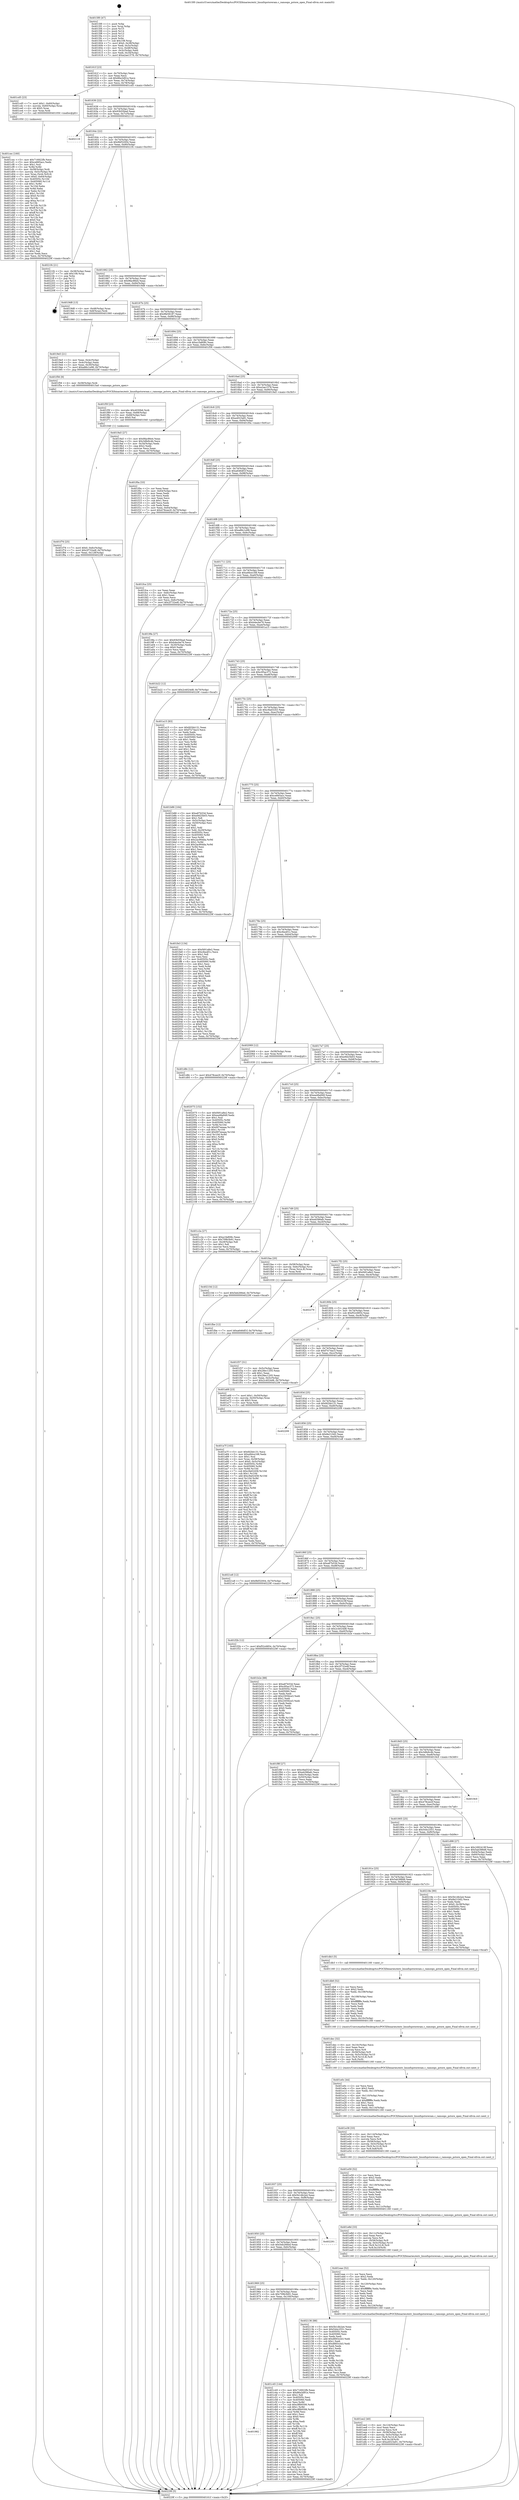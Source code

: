 digraph "0x4015f0" {
  label = "0x4015f0 (/mnt/c/Users/mathe/Desktop/tcc/POCII/binaries/extr_linuxfspstoreram.c_ramoops_pstore_open_Final-ollvm.out::main(0))"
  labelloc = "t"
  node[shape=record]

  Entry [label="",width=0.3,height=0.3,shape=circle,fillcolor=black,style=filled]
  "0x40161f" [label="{
     0x40161f [23]\l
     | [instrs]\l
     &nbsp;&nbsp;0x40161f \<+3\>: mov -0x70(%rbp),%eax\l
     &nbsp;&nbsp;0x401622 \<+2\>: mov %eax,%ecx\l
     &nbsp;&nbsp;0x401624 \<+6\>: sub $0x86a3d91e,%ecx\l
     &nbsp;&nbsp;0x40162a \<+3\>: mov %eax,-0x74(%rbp)\l
     &nbsp;&nbsp;0x40162d \<+3\>: mov %ecx,-0x78(%rbp)\l
     &nbsp;&nbsp;0x401630 \<+6\>: je 0000000000401cd5 \<main+0x6e5\>\l
  }"]
  "0x401cd5" [label="{
     0x401cd5 [23]\l
     | [instrs]\l
     &nbsp;&nbsp;0x401cd5 \<+7\>: movl $0x1,-0x60(%rbp)\l
     &nbsp;&nbsp;0x401cdc \<+4\>: movslq -0x60(%rbp),%rax\l
     &nbsp;&nbsp;0x401ce0 \<+4\>: shl $0x5,%rax\l
     &nbsp;&nbsp;0x401ce4 \<+3\>: mov %rax,%rdi\l
     &nbsp;&nbsp;0x401ce7 \<+5\>: call 0000000000401050 \<malloc@plt\>\l
     | [calls]\l
     &nbsp;&nbsp;0x401050 \{1\} (unknown)\l
  }"]
  "0x401636" [label="{
     0x401636 [22]\l
     | [instrs]\l
     &nbsp;&nbsp;0x401636 \<+5\>: jmp 000000000040163b \<main+0x4b\>\l
     &nbsp;&nbsp;0x40163b \<+3\>: mov -0x74(%rbp),%eax\l
     &nbsp;&nbsp;0x40163e \<+5\>: sub $0x93b55bad,%eax\l
     &nbsp;&nbsp;0x401643 \<+3\>: mov %eax,-0x7c(%rbp)\l
     &nbsp;&nbsp;0x401646 \<+6\>: je 0000000000402119 \<main+0xb29\>\l
  }"]
  Exit [label="",width=0.3,height=0.3,shape=circle,fillcolor=black,style=filled,peripheries=2]
  "0x402119" [label="{
     0x402119\l
  }", style=dashed]
  "0x40164c" [label="{
     0x40164c [22]\l
     | [instrs]\l
     &nbsp;&nbsp;0x40164c \<+5\>: jmp 0000000000401651 \<main+0x61\>\l
     &nbsp;&nbsp;0x401651 \<+3\>: mov -0x74(%rbp),%eax\l
     &nbsp;&nbsp;0x401654 \<+5\>: sub $0x9bf32004,%eax\l
     &nbsp;&nbsp;0x401659 \<+3\>: mov %eax,-0x80(%rbp)\l
     &nbsp;&nbsp;0x40165c \<+6\>: je 00000000004021f4 \<main+0xc04\>\l
  }"]
  "0x402075" [label="{
     0x402075 [152]\l
     | [instrs]\l
     &nbsp;&nbsp;0x402075 \<+5\>: mov $0xf491a8e2,%ecx\l
     &nbsp;&nbsp;0x40207a \<+5\>: mov $0xea48a949,%edx\l
     &nbsp;&nbsp;0x40207f \<+3\>: mov $0x1,%sil\l
     &nbsp;&nbsp;0x402082 \<+8\>: mov 0x40505c,%r8d\l
     &nbsp;&nbsp;0x40208a \<+8\>: mov 0x405060,%r9d\l
     &nbsp;&nbsp;0x402092 \<+3\>: mov %r8d,%r10d\l
     &nbsp;&nbsp;0x402095 \<+7\>: sub $0x697eeaaa,%r10d\l
     &nbsp;&nbsp;0x40209c \<+4\>: sub $0x1,%r10d\l
     &nbsp;&nbsp;0x4020a0 \<+7\>: add $0x697eeaaa,%r10d\l
     &nbsp;&nbsp;0x4020a7 \<+4\>: imul %r10d,%r8d\l
     &nbsp;&nbsp;0x4020ab \<+4\>: and $0x1,%r8d\l
     &nbsp;&nbsp;0x4020af \<+4\>: cmp $0x0,%r8d\l
     &nbsp;&nbsp;0x4020b3 \<+4\>: sete %r11b\l
     &nbsp;&nbsp;0x4020b7 \<+4\>: cmp $0xa,%r9d\l
     &nbsp;&nbsp;0x4020bb \<+3\>: setl %bl\l
     &nbsp;&nbsp;0x4020be \<+3\>: mov %r11b,%r14b\l
     &nbsp;&nbsp;0x4020c1 \<+4\>: xor $0xff,%r14b\l
     &nbsp;&nbsp;0x4020c5 \<+3\>: mov %bl,%r15b\l
     &nbsp;&nbsp;0x4020c8 \<+4\>: xor $0xff,%r15b\l
     &nbsp;&nbsp;0x4020cc \<+4\>: xor $0x1,%sil\l
     &nbsp;&nbsp;0x4020d0 \<+3\>: mov %r14b,%r12b\l
     &nbsp;&nbsp;0x4020d3 \<+4\>: and $0xff,%r12b\l
     &nbsp;&nbsp;0x4020d7 \<+3\>: and %sil,%r11b\l
     &nbsp;&nbsp;0x4020da \<+3\>: mov %r15b,%r13b\l
     &nbsp;&nbsp;0x4020dd \<+4\>: and $0xff,%r13b\l
     &nbsp;&nbsp;0x4020e1 \<+3\>: and %sil,%bl\l
     &nbsp;&nbsp;0x4020e4 \<+3\>: or %r11b,%r12b\l
     &nbsp;&nbsp;0x4020e7 \<+3\>: or %bl,%r13b\l
     &nbsp;&nbsp;0x4020ea \<+3\>: xor %r13b,%r12b\l
     &nbsp;&nbsp;0x4020ed \<+3\>: or %r15b,%r14b\l
     &nbsp;&nbsp;0x4020f0 \<+4\>: xor $0xff,%r14b\l
     &nbsp;&nbsp;0x4020f4 \<+4\>: or $0x1,%sil\l
     &nbsp;&nbsp;0x4020f8 \<+3\>: and %sil,%r14b\l
     &nbsp;&nbsp;0x4020fb \<+3\>: or %r14b,%r12b\l
     &nbsp;&nbsp;0x4020fe \<+4\>: test $0x1,%r12b\l
     &nbsp;&nbsp;0x402102 \<+3\>: cmovne %edx,%ecx\l
     &nbsp;&nbsp;0x402105 \<+3\>: mov %ecx,-0x70(%rbp)\l
     &nbsp;&nbsp;0x402108 \<+5\>: jmp 000000000040229f \<main+0xcaf\>\l
  }"]
  "0x4021f4" [label="{
     0x4021f4 [21]\l
     | [instrs]\l
     &nbsp;&nbsp;0x4021f4 \<+3\>: mov -0x38(%rbp),%eax\l
     &nbsp;&nbsp;0x4021f7 \<+7\>: add $0x108,%rsp\l
     &nbsp;&nbsp;0x4021fe \<+1\>: pop %rbx\l
     &nbsp;&nbsp;0x4021ff \<+2\>: pop %r12\l
     &nbsp;&nbsp;0x402201 \<+2\>: pop %r13\l
     &nbsp;&nbsp;0x402203 \<+2\>: pop %r14\l
     &nbsp;&nbsp;0x402205 \<+2\>: pop %r15\l
     &nbsp;&nbsp;0x402207 \<+1\>: pop %rbp\l
     &nbsp;&nbsp;0x402208 \<+1\>: ret\l
  }"]
  "0x401662" [label="{
     0x401662 [25]\l
     | [instrs]\l
     &nbsp;&nbsp;0x401662 \<+5\>: jmp 0000000000401667 \<main+0x77\>\l
     &nbsp;&nbsp;0x401667 \<+3\>: mov -0x74(%rbp),%eax\l
     &nbsp;&nbsp;0x40166a \<+5\>: sub $0x9fac86e4,%eax\l
     &nbsp;&nbsp;0x40166f \<+6\>: mov %eax,-0x84(%rbp)\l
     &nbsp;&nbsp;0x401675 \<+6\>: je 00000000004019d8 \<main+0x3e8\>\l
  }"]
  "0x401fbe" [label="{
     0x401fbe [12]\l
     | [instrs]\l
     &nbsp;&nbsp;0x401fbe \<+7\>: movl $0xa646df1f,-0x70(%rbp)\l
     &nbsp;&nbsp;0x401fc5 \<+5\>: jmp 000000000040229f \<main+0xcaf\>\l
  }"]
  "0x4019d8" [label="{
     0x4019d8 [13]\l
     | [instrs]\l
     &nbsp;&nbsp;0x4019d8 \<+4\>: mov -0x48(%rbp),%rax\l
     &nbsp;&nbsp;0x4019dc \<+4\>: mov 0x8(%rax),%rdi\l
     &nbsp;&nbsp;0x4019e0 \<+5\>: call 0000000000401060 \<atoi@plt\>\l
     | [calls]\l
     &nbsp;&nbsp;0x401060 \{1\} (unknown)\l
  }"]
  "0x40167b" [label="{
     0x40167b [25]\l
     | [instrs]\l
     &nbsp;&nbsp;0x40167b \<+5\>: jmp 0000000000401680 \<main+0x90\>\l
     &nbsp;&nbsp;0x401680 \<+3\>: mov -0x74(%rbp),%eax\l
     &nbsp;&nbsp;0x401683 \<+5\>: sub $0x9fe58187,%eax\l
     &nbsp;&nbsp;0x401688 \<+6\>: mov %eax,-0x88(%rbp)\l
     &nbsp;&nbsp;0x40168e \<+6\>: je 0000000000402125 \<main+0xb35\>\l
  }"]
  "0x401f76" [label="{
     0x401f76 [25]\l
     | [instrs]\l
     &nbsp;&nbsp;0x401f76 \<+7\>: movl $0x0,-0x6c(%rbp)\l
     &nbsp;&nbsp;0x401f7d \<+7\>: movl $0x2f732edf,-0x70(%rbp)\l
     &nbsp;&nbsp;0x401f84 \<+6\>: mov %eax,-0x128(%rbp)\l
     &nbsp;&nbsp;0x401f8a \<+5\>: jmp 000000000040229f \<main+0xcaf\>\l
  }"]
  "0x402125" [label="{
     0x402125\l
  }", style=dashed]
  "0x401694" [label="{
     0x401694 [25]\l
     | [instrs]\l
     &nbsp;&nbsp;0x401694 \<+5\>: jmp 0000000000401699 \<main+0xa9\>\l
     &nbsp;&nbsp;0x401699 \<+3\>: mov -0x74(%rbp),%eax\l
     &nbsp;&nbsp;0x40169c \<+5\>: sub $0xa1fa808c,%eax\l
     &nbsp;&nbsp;0x4016a1 \<+6\>: mov %eax,-0x8c(%rbp)\l
     &nbsp;&nbsp;0x4016a7 \<+6\>: je 0000000000401f56 \<main+0x966\>\l
  }"]
  "0x401f5f" [label="{
     0x401f5f [23]\l
     | [instrs]\l
     &nbsp;&nbsp;0x401f5f \<+10\>: movabs $0x4030b6,%rdi\l
     &nbsp;&nbsp;0x401f69 \<+3\>: mov %eax,-0x68(%rbp)\l
     &nbsp;&nbsp;0x401f6c \<+3\>: mov -0x68(%rbp),%esi\l
     &nbsp;&nbsp;0x401f6f \<+2\>: mov $0x0,%al\l
     &nbsp;&nbsp;0x401f71 \<+5\>: call 0000000000401040 \<printf@plt\>\l
     | [calls]\l
     &nbsp;&nbsp;0x401040 \{1\} (unknown)\l
  }"]
  "0x401f56" [label="{
     0x401f56 [9]\l
     | [instrs]\l
     &nbsp;&nbsp;0x401f56 \<+4\>: mov -0x58(%rbp),%rdi\l
     &nbsp;&nbsp;0x401f5a \<+5\>: call 00000000004015a0 \<ramoops_pstore_open\>\l
     | [calls]\l
     &nbsp;&nbsp;0x4015a0 \{1\} (/mnt/c/Users/mathe/Desktop/tcc/POCII/binaries/extr_linuxfspstoreram.c_ramoops_pstore_open_Final-ollvm.out::ramoops_pstore_open)\l
  }"]
  "0x4016ad" [label="{
     0x4016ad [25]\l
     | [instrs]\l
     &nbsp;&nbsp;0x4016ad \<+5\>: jmp 00000000004016b2 \<main+0xc2\>\l
     &nbsp;&nbsp;0x4016b2 \<+3\>: mov -0x74(%rbp),%eax\l
     &nbsp;&nbsp;0x4016b5 \<+5\>: sub $0xa2ae1578,%eax\l
     &nbsp;&nbsp;0x4016ba \<+6\>: mov %eax,-0x90(%rbp)\l
     &nbsp;&nbsp;0x4016c0 \<+6\>: je 00000000004019a5 \<main+0x3b5\>\l
  }"]
  "0x401ee2" [label="{
     0x401ee2 [40]\l
     | [instrs]\l
     &nbsp;&nbsp;0x401ee2 \<+6\>: mov -0x124(%rbp),%ecx\l
     &nbsp;&nbsp;0x401ee8 \<+3\>: imul %eax,%ecx\l
     &nbsp;&nbsp;0x401eeb \<+3\>: movslq %ecx,%r8\l
     &nbsp;&nbsp;0x401eee \<+4\>: mov -0x58(%rbp),%r9\l
     &nbsp;&nbsp;0x401ef2 \<+4\>: movslq -0x5c(%rbp),%r10\l
     &nbsp;&nbsp;0x401ef6 \<+4\>: mov (%r9,%r10,8),%r9\l
     &nbsp;&nbsp;0x401efa \<+4\>: mov %r8,0x18(%r9)\l
     &nbsp;&nbsp;0x401efe \<+7\>: movl $0xa4023a91,-0x70(%rbp)\l
     &nbsp;&nbsp;0x401f05 \<+5\>: jmp 000000000040229f \<main+0xcaf\>\l
  }"]
  "0x4019a5" [label="{
     0x4019a5 [27]\l
     | [instrs]\l
     &nbsp;&nbsp;0x4019a5 \<+5\>: mov $0x9fac86e4,%eax\l
     &nbsp;&nbsp;0x4019aa \<+5\>: mov $0x3dfe9c4b,%ecx\l
     &nbsp;&nbsp;0x4019af \<+3\>: mov -0x34(%rbp),%edx\l
     &nbsp;&nbsp;0x4019b2 \<+3\>: cmp $0x2,%edx\l
     &nbsp;&nbsp;0x4019b5 \<+3\>: cmovne %ecx,%eax\l
     &nbsp;&nbsp;0x4019b8 \<+3\>: mov %eax,-0x70(%rbp)\l
     &nbsp;&nbsp;0x4019bb \<+5\>: jmp 000000000040229f \<main+0xcaf\>\l
  }"]
  "0x4016c6" [label="{
     0x4016c6 [25]\l
     | [instrs]\l
     &nbsp;&nbsp;0x4016c6 \<+5\>: jmp 00000000004016cb \<main+0xdb\>\l
     &nbsp;&nbsp;0x4016cb \<+3\>: mov -0x74(%rbp),%eax\l
     &nbsp;&nbsp;0x4016ce \<+5\>: sub $0xa4023a91,%eax\l
     &nbsp;&nbsp;0x4016d3 \<+6\>: mov %eax,-0x94(%rbp)\l
     &nbsp;&nbsp;0x4016d9 \<+6\>: je 0000000000401f0a \<main+0x91a\>\l
  }"]
  "0x40229f" [label="{
     0x40229f [5]\l
     | [instrs]\l
     &nbsp;&nbsp;0x40229f \<+5\>: jmp 000000000040161f \<main+0x2f\>\l
  }"]
  "0x4015f0" [label="{
     0x4015f0 [47]\l
     | [instrs]\l
     &nbsp;&nbsp;0x4015f0 \<+1\>: push %rbp\l
     &nbsp;&nbsp;0x4015f1 \<+3\>: mov %rsp,%rbp\l
     &nbsp;&nbsp;0x4015f4 \<+2\>: push %r15\l
     &nbsp;&nbsp;0x4015f6 \<+2\>: push %r14\l
     &nbsp;&nbsp;0x4015f8 \<+2\>: push %r13\l
     &nbsp;&nbsp;0x4015fa \<+2\>: push %r12\l
     &nbsp;&nbsp;0x4015fc \<+1\>: push %rbx\l
     &nbsp;&nbsp;0x4015fd \<+7\>: sub $0x108,%rsp\l
     &nbsp;&nbsp;0x401604 \<+7\>: movl $0x0,-0x38(%rbp)\l
     &nbsp;&nbsp;0x40160b \<+3\>: mov %edi,-0x3c(%rbp)\l
     &nbsp;&nbsp;0x40160e \<+4\>: mov %rsi,-0x48(%rbp)\l
     &nbsp;&nbsp;0x401612 \<+3\>: mov -0x3c(%rbp),%edi\l
     &nbsp;&nbsp;0x401615 \<+3\>: mov %edi,-0x34(%rbp)\l
     &nbsp;&nbsp;0x401618 \<+7\>: movl $0xa2ae1578,-0x70(%rbp)\l
  }"]
  "0x4019e5" [label="{
     0x4019e5 [21]\l
     | [instrs]\l
     &nbsp;&nbsp;0x4019e5 \<+3\>: mov %eax,-0x4c(%rbp)\l
     &nbsp;&nbsp;0x4019e8 \<+3\>: mov -0x4c(%rbp),%eax\l
     &nbsp;&nbsp;0x4019eb \<+3\>: mov %eax,-0x30(%rbp)\l
     &nbsp;&nbsp;0x4019ee \<+7\>: movl $0xa86c1e98,-0x70(%rbp)\l
     &nbsp;&nbsp;0x4019f5 \<+5\>: jmp 000000000040229f \<main+0xcaf\>\l
  }"]
  "0x401eae" [label="{
     0x401eae [52]\l
     | [instrs]\l
     &nbsp;&nbsp;0x401eae \<+2\>: xor %ecx,%ecx\l
     &nbsp;&nbsp;0x401eb0 \<+5\>: mov $0x2,%edx\l
     &nbsp;&nbsp;0x401eb5 \<+6\>: mov %edx,-0x120(%rbp)\l
     &nbsp;&nbsp;0x401ebb \<+1\>: cltd\l
     &nbsp;&nbsp;0x401ebc \<+6\>: mov -0x120(%rbp),%esi\l
     &nbsp;&nbsp;0x401ec2 \<+2\>: idiv %esi\l
     &nbsp;&nbsp;0x401ec4 \<+6\>: imul $0xfffffffe,%edx,%edx\l
     &nbsp;&nbsp;0x401eca \<+2\>: mov %ecx,%edi\l
     &nbsp;&nbsp;0x401ecc \<+2\>: sub %edx,%edi\l
     &nbsp;&nbsp;0x401ece \<+2\>: mov %ecx,%edx\l
     &nbsp;&nbsp;0x401ed0 \<+3\>: sub $0x1,%edx\l
     &nbsp;&nbsp;0x401ed3 \<+2\>: add %edx,%edi\l
     &nbsp;&nbsp;0x401ed5 \<+2\>: sub %edi,%ecx\l
     &nbsp;&nbsp;0x401ed7 \<+6\>: mov %ecx,-0x124(%rbp)\l
     &nbsp;&nbsp;0x401edd \<+5\>: call 0000000000401160 \<next_i\>\l
     | [calls]\l
     &nbsp;&nbsp;0x401160 \{1\} (/mnt/c/Users/mathe/Desktop/tcc/POCII/binaries/extr_linuxfspstoreram.c_ramoops_pstore_open_Final-ollvm.out::next_i)\l
  }"]
  "0x401f0a" [label="{
     0x401f0a [33]\l
     | [instrs]\l
     &nbsp;&nbsp;0x401f0a \<+2\>: xor %eax,%eax\l
     &nbsp;&nbsp;0x401f0c \<+3\>: mov -0x64(%rbp),%ecx\l
     &nbsp;&nbsp;0x401f0f \<+2\>: mov %eax,%edx\l
     &nbsp;&nbsp;0x401f11 \<+2\>: sub %ecx,%edx\l
     &nbsp;&nbsp;0x401f13 \<+2\>: mov %eax,%ecx\l
     &nbsp;&nbsp;0x401f15 \<+3\>: sub $0x1,%ecx\l
     &nbsp;&nbsp;0x401f18 \<+2\>: add %ecx,%edx\l
     &nbsp;&nbsp;0x401f1a \<+2\>: sub %edx,%eax\l
     &nbsp;&nbsp;0x401f1c \<+3\>: mov %eax,-0x64(%rbp)\l
     &nbsp;&nbsp;0x401f1f \<+7\>: movl $0x478cee2f,-0x70(%rbp)\l
     &nbsp;&nbsp;0x401f26 \<+5\>: jmp 000000000040229f \<main+0xcaf\>\l
  }"]
  "0x4016df" [label="{
     0x4016df [25]\l
     | [instrs]\l
     &nbsp;&nbsp;0x4016df \<+5\>: jmp 00000000004016e4 \<main+0xf4\>\l
     &nbsp;&nbsp;0x4016e4 \<+3\>: mov -0x74(%rbp),%eax\l
     &nbsp;&nbsp;0x4016e7 \<+5\>: sub $0xa646df1f,%eax\l
     &nbsp;&nbsp;0x4016ec \<+6\>: mov %eax,-0x98(%rbp)\l
     &nbsp;&nbsp;0x4016f2 \<+6\>: je 0000000000401fca \<main+0x9da\>\l
  }"]
  "0x401e8d" [label="{
     0x401e8d [33]\l
     | [instrs]\l
     &nbsp;&nbsp;0x401e8d \<+6\>: mov -0x11c(%rbp),%ecx\l
     &nbsp;&nbsp;0x401e93 \<+3\>: imul %eax,%ecx\l
     &nbsp;&nbsp;0x401e96 \<+3\>: movslq %ecx,%r8\l
     &nbsp;&nbsp;0x401e99 \<+4\>: mov -0x58(%rbp),%r9\l
     &nbsp;&nbsp;0x401e9d \<+4\>: movslq -0x5c(%rbp),%r10\l
     &nbsp;&nbsp;0x401ea1 \<+4\>: mov (%r9,%r10,8),%r9\l
     &nbsp;&nbsp;0x401ea5 \<+4\>: mov %r8,0x10(%r9)\l
     &nbsp;&nbsp;0x401ea9 \<+5\>: call 0000000000401160 \<next_i\>\l
     | [calls]\l
     &nbsp;&nbsp;0x401160 \{1\} (/mnt/c/Users/mathe/Desktop/tcc/POCII/binaries/extr_linuxfspstoreram.c_ramoops_pstore_open_Final-ollvm.out::next_i)\l
  }"]
  "0x401fca" [label="{
     0x401fca [25]\l
     | [instrs]\l
     &nbsp;&nbsp;0x401fca \<+2\>: xor %eax,%eax\l
     &nbsp;&nbsp;0x401fcc \<+3\>: mov -0x6c(%rbp),%ecx\l
     &nbsp;&nbsp;0x401fcf \<+3\>: sub $0x1,%eax\l
     &nbsp;&nbsp;0x401fd2 \<+2\>: sub %eax,%ecx\l
     &nbsp;&nbsp;0x401fd4 \<+3\>: mov %ecx,-0x6c(%rbp)\l
     &nbsp;&nbsp;0x401fd7 \<+7\>: movl $0x2f732edf,-0x70(%rbp)\l
     &nbsp;&nbsp;0x401fde \<+5\>: jmp 000000000040229f \<main+0xcaf\>\l
  }"]
  "0x4016f8" [label="{
     0x4016f8 [25]\l
     | [instrs]\l
     &nbsp;&nbsp;0x4016f8 \<+5\>: jmp 00000000004016fd \<main+0x10d\>\l
     &nbsp;&nbsp;0x4016fd \<+3\>: mov -0x74(%rbp),%eax\l
     &nbsp;&nbsp;0x401700 \<+5\>: sub $0xa86c1e98,%eax\l
     &nbsp;&nbsp;0x401705 \<+6\>: mov %eax,-0x9c(%rbp)\l
     &nbsp;&nbsp;0x40170b \<+6\>: je 00000000004019fa \<main+0x40a\>\l
  }"]
  "0x401e59" [label="{
     0x401e59 [52]\l
     | [instrs]\l
     &nbsp;&nbsp;0x401e59 \<+2\>: xor %ecx,%ecx\l
     &nbsp;&nbsp;0x401e5b \<+5\>: mov $0x2,%edx\l
     &nbsp;&nbsp;0x401e60 \<+6\>: mov %edx,-0x118(%rbp)\l
     &nbsp;&nbsp;0x401e66 \<+1\>: cltd\l
     &nbsp;&nbsp;0x401e67 \<+6\>: mov -0x118(%rbp),%esi\l
     &nbsp;&nbsp;0x401e6d \<+2\>: idiv %esi\l
     &nbsp;&nbsp;0x401e6f \<+6\>: imul $0xfffffffe,%edx,%edx\l
     &nbsp;&nbsp;0x401e75 \<+2\>: mov %ecx,%edi\l
     &nbsp;&nbsp;0x401e77 \<+2\>: sub %edx,%edi\l
     &nbsp;&nbsp;0x401e79 \<+2\>: mov %ecx,%edx\l
     &nbsp;&nbsp;0x401e7b \<+3\>: sub $0x1,%edx\l
     &nbsp;&nbsp;0x401e7e \<+2\>: add %edx,%edi\l
     &nbsp;&nbsp;0x401e80 \<+2\>: sub %edi,%ecx\l
     &nbsp;&nbsp;0x401e82 \<+6\>: mov %ecx,-0x11c(%rbp)\l
     &nbsp;&nbsp;0x401e88 \<+5\>: call 0000000000401160 \<next_i\>\l
     | [calls]\l
     &nbsp;&nbsp;0x401160 \{1\} (/mnt/c/Users/mathe/Desktop/tcc/POCII/binaries/extr_linuxfspstoreram.c_ramoops_pstore_open_Final-ollvm.out::next_i)\l
  }"]
  "0x4019fa" [label="{
     0x4019fa [27]\l
     | [instrs]\l
     &nbsp;&nbsp;0x4019fa \<+5\>: mov $0x93b55bad,%eax\l
     &nbsp;&nbsp;0x4019ff \<+5\>: mov $0xb4ecbe76,%ecx\l
     &nbsp;&nbsp;0x401a04 \<+3\>: mov -0x30(%rbp),%edx\l
     &nbsp;&nbsp;0x401a07 \<+3\>: cmp $0x0,%edx\l
     &nbsp;&nbsp;0x401a0a \<+3\>: cmove %ecx,%eax\l
     &nbsp;&nbsp;0x401a0d \<+3\>: mov %eax,-0x70(%rbp)\l
     &nbsp;&nbsp;0x401a10 \<+5\>: jmp 000000000040229f \<main+0xcaf\>\l
  }"]
  "0x401711" [label="{
     0x401711 [25]\l
     | [instrs]\l
     &nbsp;&nbsp;0x401711 \<+5\>: jmp 0000000000401716 \<main+0x126\>\l
     &nbsp;&nbsp;0x401716 \<+3\>: mov -0x74(%rbp),%eax\l
     &nbsp;&nbsp;0x401719 \<+5\>: sub $0xa9dce168,%eax\l
     &nbsp;&nbsp;0x40171e \<+6\>: mov %eax,-0xa0(%rbp)\l
     &nbsp;&nbsp;0x401724 \<+6\>: je 0000000000401b22 \<main+0x532\>\l
  }"]
  "0x401e38" [label="{
     0x401e38 [33]\l
     | [instrs]\l
     &nbsp;&nbsp;0x401e38 \<+6\>: mov -0x114(%rbp),%ecx\l
     &nbsp;&nbsp;0x401e3e \<+3\>: imul %eax,%ecx\l
     &nbsp;&nbsp;0x401e41 \<+3\>: movslq %ecx,%r8\l
     &nbsp;&nbsp;0x401e44 \<+4\>: mov -0x58(%rbp),%r9\l
     &nbsp;&nbsp;0x401e48 \<+4\>: movslq -0x5c(%rbp),%r10\l
     &nbsp;&nbsp;0x401e4c \<+4\>: mov (%r9,%r10,8),%r9\l
     &nbsp;&nbsp;0x401e50 \<+4\>: mov %r8,0x8(%r9)\l
     &nbsp;&nbsp;0x401e54 \<+5\>: call 0000000000401160 \<next_i\>\l
     | [calls]\l
     &nbsp;&nbsp;0x401160 \{1\} (/mnt/c/Users/mathe/Desktop/tcc/POCII/binaries/extr_linuxfspstoreram.c_ramoops_pstore_open_Final-ollvm.out::next_i)\l
  }"]
  "0x401b22" [label="{
     0x401b22 [12]\l
     | [instrs]\l
     &nbsp;&nbsp;0x401b22 \<+7\>: movl $0x2c4024d8,-0x70(%rbp)\l
     &nbsp;&nbsp;0x401b29 \<+5\>: jmp 000000000040229f \<main+0xcaf\>\l
  }"]
  "0x40172a" [label="{
     0x40172a [25]\l
     | [instrs]\l
     &nbsp;&nbsp;0x40172a \<+5\>: jmp 000000000040172f \<main+0x13f\>\l
     &nbsp;&nbsp;0x40172f \<+3\>: mov -0x74(%rbp),%eax\l
     &nbsp;&nbsp;0x401732 \<+5\>: sub $0xb4ecbe76,%eax\l
     &nbsp;&nbsp;0x401737 \<+6\>: mov %eax,-0xa4(%rbp)\l
     &nbsp;&nbsp;0x40173d \<+6\>: je 0000000000401a15 \<main+0x425\>\l
  }"]
  "0x401e0c" [label="{
     0x401e0c [44]\l
     | [instrs]\l
     &nbsp;&nbsp;0x401e0c \<+2\>: xor %ecx,%ecx\l
     &nbsp;&nbsp;0x401e0e \<+5\>: mov $0x2,%edx\l
     &nbsp;&nbsp;0x401e13 \<+6\>: mov %edx,-0x110(%rbp)\l
     &nbsp;&nbsp;0x401e19 \<+1\>: cltd\l
     &nbsp;&nbsp;0x401e1a \<+6\>: mov -0x110(%rbp),%esi\l
     &nbsp;&nbsp;0x401e20 \<+2\>: idiv %esi\l
     &nbsp;&nbsp;0x401e22 \<+6\>: imul $0xfffffffe,%edx,%edx\l
     &nbsp;&nbsp;0x401e28 \<+3\>: sub $0x1,%ecx\l
     &nbsp;&nbsp;0x401e2b \<+2\>: sub %ecx,%edx\l
     &nbsp;&nbsp;0x401e2d \<+6\>: mov %edx,-0x114(%rbp)\l
     &nbsp;&nbsp;0x401e33 \<+5\>: call 0000000000401160 \<next_i\>\l
     | [calls]\l
     &nbsp;&nbsp;0x401160 \{1\} (/mnt/c/Users/mathe/Desktop/tcc/POCII/binaries/extr_linuxfspstoreram.c_ramoops_pstore_open_Final-ollvm.out::next_i)\l
  }"]
  "0x401a15" [label="{
     0x401a15 [83]\l
     | [instrs]\l
     &nbsp;&nbsp;0x401a15 \<+5\>: mov $0xfd2bb131,%eax\l
     &nbsp;&nbsp;0x401a1a \<+5\>: mov $0xf7e74ac3,%ecx\l
     &nbsp;&nbsp;0x401a1f \<+2\>: xor %edx,%edx\l
     &nbsp;&nbsp;0x401a21 \<+7\>: mov 0x40505c,%esi\l
     &nbsp;&nbsp;0x401a28 \<+7\>: mov 0x405060,%edi\l
     &nbsp;&nbsp;0x401a2f \<+3\>: sub $0x1,%edx\l
     &nbsp;&nbsp;0x401a32 \<+3\>: mov %esi,%r8d\l
     &nbsp;&nbsp;0x401a35 \<+3\>: add %edx,%r8d\l
     &nbsp;&nbsp;0x401a38 \<+4\>: imul %r8d,%esi\l
     &nbsp;&nbsp;0x401a3c \<+3\>: and $0x1,%esi\l
     &nbsp;&nbsp;0x401a3f \<+3\>: cmp $0x0,%esi\l
     &nbsp;&nbsp;0x401a42 \<+4\>: sete %r9b\l
     &nbsp;&nbsp;0x401a46 \<+3\>: cmp $0xa,%edi\l
     &nbsp;&nbsp;0x401a49 \<+4\>: setl %r10b\l
     &nbsp;&nbsp;0x401a4d \<+3\>: mov %r9b,%r11b\l
     &nbsp;&nbsp;0x401a50 \<+3\>: and %r10b,%r11b\l
     &nbsp;&nbsp;0x401a53 \<+3\>: xor %r10b,%r9b\l
     &nbsp;&nbsp;0x401a56 \<+3\>: or %r9b,%r11b\l
     &nbsp;&nbsp;0x401a59 \<+4\>: test $0x1,%r11b\l
     &nbsp;&nbsp;0x401a5d \<+3\>: cmovne %ecx,%eax\l
     &nbsp;&nbsp;0x401a60 \<+3\>: mov %eax,-0x70(%rbp)\l
     &nbsp;&nbsp;0x401a63 \<+5\>: jmp 000000000040229f \<main+0xcaf\>\l
  }"]
  "0x401743" [label="{
     0x401743 [25]\l
     | [instrs]\l
     &nbsp;&nbsp;0x401743 \<+5\>: jmp 0000000000401748 \<main+0x158\>\l
     &nbsp;&nbsp;0x401748 \<+3\>: mov -0x74(%rbp),%eax\l
     &nbsp;&nbsp;0x40174b \<+5\>: sub $0xc95ac372,%eax\l
     &nbsp;&nbsp;0x401750 \<+6\>: mov %eax,-0xa8(%rbp)\l
     &nbsp;&nbsp;0x401756 \<+6\>: je 0000000000401b86 \<main+0x596\>\l
  }"]
  "0x401dec" [label="{
     0x401dec [32]\l
     | [instrs]\l
     &nbsp;&nbsp;0x401dec \<+6\>: mov -0x10c(%rbp),%ecx\l
     &nbsp;&nbsp;0x401df2 \<+3\>: imul %eax,%ecx\l
     &nbsp;&nbsp;0x401df5 \<+3\>: movslq %ecx,%r8\l
     &nbsp;&nbsp;0x401df8 \<+4\>: mov -0x58(%rbp),%r9\l
     &nbsp;&nbsp;0x401dfc \<+4\>: movslq -0x5c(%rbp),%r10\l
     &nbsp;&nbsp;0x401e00 \<+4\>: mov (%r9,%r10,8),%r9\l
     &nbsp;&nbsp;0x401e04 \<+3\>: mov %r8,(%r9)\l
     &nbsp;&nbsp;0x401e07 \<+5\>: call 0000000000401160 \<next_i\>\l
     | [calls]\l
     &nbsp;&nbsp;0x401160 \{1\} (/mnt/c/Users/mathe/Desktop/tcc/POCII/binaries/extr_linuxfspstoreram.c_ramoops_pstore_open_Final-ollvm.out::next_i)\l
  }"]
  "0x401b86" [label="{
     0x401b86 [164]\l
     | [instrs]\l
     &nbsp;&nbsp;0x401b86 \<+5\>: mov $0xa87b53d,%eax\l
     &nbsp;&nbsp;0x401b8b \<+5\>: mov $0xe9d25b03,%ecx\l
     &nbsp;&nbsp;0x401b90 \<+2\>: mov $0x1,%dl\l
     &nbsp;&nbsp;0x401b92 \<+3\>: mov -0x5c(%rbp),%esi\l
     &nbsp;&nbsp;0x401b95 \<+3\>: cmp -0x50(%rbp),%esi\l
     &nbsp;&nbsp;0x401b98 \<+4\>: setl %dil\l
     &nbsp;&nbsp;0x401b9c \<+4\>: and $0x1,%dil\l
     &nbsp;&nbsp;0x401ba0 \<+4\>: mov %dil,-0x29(%rbp)\l
     &nbsp;&nbsp;0x401ba4 \<+7\>: mov 0x40505c,%esi\l
     &nbsp;&nbsp;0x401bab \<+8\>: mov 0x405060,%r8d\l
     &nbsp;&nbsp;0x401bb3 \<+3\>: mov %esi,%r9d\l
     &nbsp;&nbsp;0x401bb6 \<+7\>: sub $0x2ac90dda,%r9d\l
     &nbsp;&nbsp;0x401bbd \<+4\>: sub $0x1,%r9d\l
     &nbsp;&nbsp;0x401bc1 \<+7\>: add $0x2ac90dda,%r9d\l
     &nbsp;&nbsp;0x401bc8 \<+4\>: imul %r9d,%esi\l
     &nbsp;&nbsp;0x401bcc \<+3\>: and $0x1,%esi\l
     &nbsp;&nbsp;0x401bcf \<+3\>: cmp $0x0,%esi\l
     &nbsp;&nbsp;0x401bd2 \<+4\>: sete %dil\l
     &nbsp;&nbsp;0x401bd6 \<+4\>: cmp $0xa,%r8d\l
     &nbsp;&nbsp;0x401bda \<+4\>: setl %r10b\l
     &nbsp;&nbsp;0x401bde \<+3\>: mov %dil,%r11b\l
     &nbsp;&nbsp;0x401be1 \<+4\>: xor $0xff,%r11b\l
     &nbsp;&nbsp;0x401be5 \<+3\>: mov %r10b,%bl\l
     &nbsp;&nbsp;0x401be8 \<+3\>: xor $0xff,%bl\l
     &nbsp;&nbsp;0x401beb \<+3\>: xor $0x1,%dl\l
     &nbsp;&nbsp;0x401bee \<+3\>: mov %r11b,%r14b\l
     &nbsp;&nbsp;0x401bf1 \<+4\>: and $0xff,%r14b\l
     &nbsp;&nbsp;0x401bf5 \<+3\>: and %dl,%dil\l
     &nbsp;&nbsp;0x401bf8 \<+3\>: mov %bl,%r15b\l
     &nbsp;&nbsp;0x401bfb \<+4\>: and $0xff,%r15b\l
     &nbsp;&nbsp;0x401bff \<+3\>: and %dl,%r10b\l
     &nbsp;&nbsp;0x401c02 \<+3\>: or %dil,%r14b\l
     &nbsp;&nbsp;0x401c05 \<+3\>: or %r10b,%r15b\l
     &nbsp;&nbsp;0x401c08 \<+3\>: xor %r15b,%r14b\l
     &nbsp;&nbsp;0x401c0b \<+3\>: or %bl,%r11b\l
     &nbsp;&nbsp;0x401c0e \<+4\>: xor $0xff,%r11b\l
     &nbsp;&nbsp;0x401c12 \<+3\>: or $0x1,%dl\l
     &nbsp;&nbsp;0x401c15 \<+3\>: and %dl,%r11b\l
     &nbsp;&nbsp;0x401c18 \<+3\>: or %r11b,%r14b\l
     &nbsp;&nbsp;0x401c1b \<+4\>: test $0x1,%r14b\l
     &nbsp;&nbsp;0x401c1f \<+3\>: cmovne %ecx,%eax\l
     &nbsp;&nbsp;0x401c22 \<+3\>: mov %eax,-0x70(%rbp)\l
     &nbsp;&nbsp;0x401c25 \<+5\>: jmp 000000000040229f \<main+0xcaf\>\l
  }"]
  "0x40175c" [label="{
     0x40175c [25]\l
     | [instrs]\l
     &nbsp;&nbsp;0x40175c \<+5\>: jmp 0000000000401761 \<main+0x171\>\l
     &nbsp;&nbsp;0x401761 \<+3\>: mov -0x74(%rbp),%eax\l
     &nbsp;&nbsp;0x401764 \<+5\>: sub $0xc9ad3243,%eax\l
     &nbsp;&nbsp;0x401769 \<+6\>: mov %eax,-0xac(%rbp)\l
     &nbsp;&nbsp;0x40176f \<+6\>: je 0000000000401fe3 \<main+0x9f3\>\l
  }"]
  "0x401db8" [label="{
     0x401db8 [52]\l
     | [instrs]\l
     &nbsp;&nbsp;0x401db8 \<+2\>: xor %ecx,%ecx\l
     &nbsp;&nbsp;0x401dba \<+5\>: mov $0x2,%edx\l
     &nbsp;&nbsp;0x401dbf \<+6\>: mov %edx,-0x108(%rbp)\l
     &nbsp;&nbsp;0x401dc5 \<+1\>: cltd\l
     &nbsp;&nbsp;0x401dc6 \<+6\>: mov -0x108(%rbp),%esi\l
     &nbsp;&nbsp;0x401dcc \<+2\>: idiv %esi\l
     &nbsp;&nbsp;0x401dce \<+6\>: imul $0xfffffffe,%edx,%edx\l
     &nbsp;&nbsp;0x401dd4 \<+2\>: mov %ecx,%edi\l
     &nbsp;&nbsp;0x401dd6 \<+2\>: sub %edx,%edi\l
     &nbsp;&nbsp;0x401dd8 \<+2\>: mov %ecx,%edx\l
     &nbsp;&nbsp;0x401dda \<+3\>: sub $0x1,%edx\l
     &nbsp;&nbsp;0x401ddd \<+2\>: add %edx,%edi\l
     &nbsp;&nbsp;0x401ddf \<+2\>: sub %edi,%ecx\l
     &nbsp;&nbsp;0x401de1 \<+6\>: mov %ecx,-0x10c(%rbp)\l
     &nbsp;&nbsp;0x401de7 \<+5\>: call 0000000000401160 \<next_i\>\l
     | [calls]\l
     &nbsp;&nbsp;0x401160 \{1\} (/mnt/c/Users/mathe/Desktop/tcc/POCII/binaries/extr_linuxfspstoreram.c_ramoops_pstore_open_Final-ollvm.out::next_i)\l
  }"]
  "0x401fe3" [label="{
     0x401fe3 [134]\l
     | [instrs]\l
     &nbsp;&nbsp;0x401fe3 \<+5\>: mov $0xf491a8e2,%eax\l
     &nbsp;&nbsp;0x401fe8 \<+5\>: mov $0xcfea4f1c,%ecx\l
     &nbsp;&nbsp;0x401fed \<+2\>: mov $0x1,%dl\l
     &nbsp;&nbsp;0x401fef \<+2\>: xor %esi,%esi\l
     &nbsp;&nbsp;0x401ff1 \<+7\>: mov 0x40505c,%edi\l
     &nbsp;&nbsp;0x401ff8 \<+8\>: mov 0x405060,%r8d\l
     &nbsp;&nbsp;0x402000 \<+3\>: sub $0x1,%esi\l
     &nbsp;&nbsp;0x402003 \<+3\>: mov %edi,%r9d\l
     &nbsp;&nbsp;0x402006 \<+3\>: add %esi,%r9d\l
     &nbsp;&nbsp;0x402009 \<+4\>: imul %r9d,%edi\l
     &nbsp;&nbsp;0x40200d \<+3\>: and $0x1,%edi\l
     &nbsp;&nbsp;0x402010 \<+3\>: cmp $0x0,%edi\l
     &nbsp;&nbsp;0x402013 \<+4\>: sete %r10b\l
     &nbsp;&nbsp;0x402017 \<+4\>: cmp $0xa,%r8d\l
     &nbsp;&nbsp;0x40201b \<+4\>: setl %r11b\l
     &nbsp;&nbsp;0x40201f \<+3\>: mov %r10b,%bl\l
     &nbsp;&nbsp;0x402022 \<+3\>: xor $0xff,%bl\l
     &nbsp;&nbsp;0x402025 \<+3\>: mov %r11b,%r14b\l
     &nbsp;&nbsp;0x402028 \<+4\>: xor $0xff,%r14b\l
     &nbsp;&nbsp;0x40202c \<+3\>: xor $0x0,%dl\l
     &nbsp;&nbsp;0x40202f \<+3\>: mov %bl,%r15b\l
     &nbsp;&nbsp;0x402032 \<+4\>: and $0x0,%r15b\l
     &nbsp;&nbsp;0x402036 \<+3\>: and %dl,%r10b\l
     &nbsp;&nbsp;0x402039 \<+3\>: mov %r14b,%r12b\l
     &nbsp;&nbsp;0x40203c \<+4\>: and $0x0,%r12b\l
     &nbsp;&nbsp;0x402040 \<+3\>: and %dl,%r11b\l
     &nbsp;&nbsp;0x402043 \<+3\>: or %r10b,%r15b\l
     &nbsp;&nbsp;0x402046 \<+3\>: or %r11b,%r12b\l
     &nbsp;&nbsp;0x402049 \<+3\>: xor %r12b,%r15b\l
     &nbsp;&nbsp;0x40204c \<+3\>: or %r14b,%bl\l
     &nbsp;&nbsp;0x40204f \<+3\>: xor $0xff,%bl\l
     &nbsp;&nbsp;0x402052 \<+3\>: or $0x0,%dl\l
     &nbsp;&nbsp;0x402055 \<+2\>: and %dl,%bl\l
     &nbsp;&nbsp;0x402057 \<+3\>: or %bl,%r15b\l
     &nbsp;&nbsp;0x40205a \<+4\>: test $0x1,%r15b\l
     &nbsp;&nbsp;0x40205e \<+3\>: cmovne %ecx,%eax\l
     &nbsp;&nbsp;0x402061 \<+3\>: mov %eax,-0x70(%rbp)\l
     &nbsp;&nbsp;0x402064 \<+5\>: jmp 000000000040229f \<main+0xcaf\>\l
  }"]
  "0x401775" [label="{
     0x401775 [25]\l
     | [instrs]\l
     &nbsp;&nbsp;0x401775 \<+5\>: jmp 000000000040177a \<main+0x18a\>\l
     &nbsp;&nbsp;0x40177a \<+3\>: mov -0x74(%rbp),%eax\l
     &nbsp;&nbsp;0x40177d \<+5\>: sub $0xce665acc,%eax\l
     &nbsp;&nbsp;0x401782 \<+6\>: mov %eax,-0xb0(%rbp)\l
     &nbsp;&nbsp;0x401788 \<+6\>: je 0000000000401d8c \<main+0x79c\>\l
  }"]
  "0x401cec" [label="{
     0x401cec [160]\l
     | [instrs]\l
     &nbsp;&nbsp;0x401cec \<+5\>: mov $0x716922fb,%ecx\l
     &nbsp;&nbsp;0x401cf1 \<+5\>: mov $0xce665acc,%edx\l
     &nbsp;&nbsp;0x401cf6 \<+3\>: mov $0x1,%sil\l
     &nbsp;&nbsp;0x401cf9 \<+3\>: xor %r8d,%r8d\l
     &nbsp;&nbsp;0x401cfc \<+4\>: mov -0x58(%rbp),%rdi\l
     &nbsp;&nbsp;0x401d00 \<+4\>: movslq -0x5c(%rbp),%r9\l
     &nbsp;&nbsp;0x401d04 \<+4\>: mov %rax,(%rdi,%r9,8)\l
     &nbsp;&nbsp;0x401d08 \<+7\>: movl $0x0,-0x64(%rbp)\l
     &nbsp;&nbsp;0x401d0f \<+8\>: mov 0x40505c,%r10d\l
     &nbsp;&nbsp;0x401d17 \<+8\>: mov 0x405060,%r11d\l
     &nbsp;&nbsp;0x401d1f \<+4\>: sub $0x1,%r8d\l
     &nbsp;&nbsp;0x401d23 \<+3\>: mov %r10d,%ebx\l
     &nbsp;&nbsp;0x401d26 \<+3\>: add %r8d,%ebx\l
     &nbsp;&nbsp;0x401d29 \<+4\>: imul %ebx,%r10d\l
     &nbsp;&nbsp;0x401d2d \<+4\>: and $0x1,%r10d\l
     &nbsp;&nbsp;0x401d31 \<+4\>: cmp $0x0,%r10d\l
     &nbsp;&nbsp;0x401d35 \<+4\>: sete %r14b\l
     &nbsp;&nbsp;0x401d39 \<+4\>: cmp $0xa,%r11d\l
     &nbsp;&nbsp;0x401d3d \<+4\>: setl %r15b\l
     &nbsp;&nbsp;0x401d41 \<+3\>: mov %r14b,%r12b\l
     &nbsp;&nbsp;0x401d44 \<+4\>: xor $0xff,%r12b\l
     &nbsp;&nbsp;0x401d48 \<+3\>: mov %r15b,%r13b\l
     &nbsp;&nbsp;0x401d4b \<+4\>: xor $0xff,%r13b\l
     &nbsp;&nbsp;0x401d4f \<+4\>: xor $0x0,%sil\l
     &nbsp;&nbsp;0x401d53 \<+3\>: mov %r12b,%al\l
     &nbsp;&nbsp;0x401d56 \<+2\>: and $0x0,%al\l
     &nbsp;&nbsp;0x401d58 \<+3\>: and %sil,%r14b\l
     &nbsp;&nbsp;0x401d5b \<+3\>: mov %r13b,%dil\l
     &nbsp;&nbsp;0x401d5e \<+4\>: and $0x0,%dil\l
     &nbsp;&nbsp;0x401d62 \<+3\>: and %sil,%r15b\l
     &nbsp;&nbsp;0x401d65 \<+3\>: or %r14b,%al\l
     &nbsp;&nbsp;0x401d68 \<+3\>: or %r15b,%dil\l
     &nbsp;&nbsp;0x401d6b \<+3\>: xor %dil,%al\l
     &nbsp;&nbsp;0x401d6e \<+3\>: or %r13b,%r12b\l
     &nbsp;&nbsp;0x401d71 \<+4\>: xor $0xff,%r12b\l
     &nbsp;&nbsp;0x401d75 \<+4\>: or $0x0,%sil\l
     &nbsp;&nbsp;0x401d79 \<+3\>: and %sil,%r12b\l
     &nbsp;&nbsp;0x401d7c \<+3\>: or %r12b,%al\l
     &nbsp;&nbsp;0x401d7f \<+2\>: test $0x1,%al\l
     &nbsp;&nbsp;0x401d81 \<+3\>: cmovne %edx,%ecx\l
     &nbsp;&nbsp;0x401d84 \<+3\>: mov %ecx,-0x70(%rbp)\l
     &nbsp;&nbsp;0x401d87 \<+5\>: jmp 000000000040229f \<main+0xcaf\>\l
  }"]
  "0x401d8c" [label="{
     0x401d8c [12]\l
     | [instrs]\l
     &nbsp;&nbsp;0x401d8c \<+7\>: movl $0x478cee2f,-0x70(%rbp)\l
     &nbsp;&nbsp;0x401d93 \<+5\>: jmp 000000000040229f \<main+0xcaf\>\l
  }"]
  "0x40178e" [label="{
     0x40178e [25]\l
     | [instrs]\l
     &nbsp;&nbsp;0x40178e \<+5\>: jmp 0000000000401793 \<main+0x1a3\>\l
     &nbsp;&nbsp;0x401793 \<+3\>: mov -0x74(%rbp),%eax\l
     &nbsp;&nbsp;0x401796 \<+5\>: sub $0xcfea4f1c,%eax\l
     &nbsp;&nbsp;0x40179b \<+6\>: mov %eax,-0xb4(%rbp)\l
     &nbsp;&nbsp;0x4017a1 \<+6\>: je 0000000000402069 \<main+0xa79\>\l
  }"]
  "0x401982" [label="{
     0x401982\l
  }", style=dashed]
  "0x402069" [label="{
     0x402069 [12]\l
     | [instrs]\l
     &nbsp;&nbsp;0x402069 \<+4\>: mov -0x58(%rbp),%rax\l
     &nbsp;&nbsp;0x40206d \<+3\>: mov %rax,%rdi\l
     &nbsp;&nbsp;0x402070 \<+5\>: call 0000000000401030 \<free@plt\>\l
     | [calls]\l
     &nbsp;&nbsp;0x401030 \{1\} (unknown)\l
  }"]
  "0x4017a7" [label="{
     0x4017a7 [25]\l
     | [instrs]\l
     &nbsp;&nbsp;0x4017a7 \<+5\>: jmp 00000000004017ac \<main+0x1bc\>\l
     &nbsp;&nbsp;0x4017ac \<+3\>: mov -0x74(%rbp),%eax\l
     &nbsp;&nbsp;0x4017af \<+5\>: sub $0xe9d25b03,%eax\l
     &nbsp;&nbsp;0x4017b4 \<+6\>: mov %eax,-0xb8(%rbp)\l
     &nbsp;&nbsp;0x4017ba \<+6\>: je 0000000000401c2a \<main+0x63a\>\l
  }"]
  "0x401c45" [label="{
     0x401c45 [144]\l
     | [instrs]\l
     &nbsp;&nbsp;0x401c45 \<+5\>: mov $0x716922fb,%eax\l
     &nbsp;&nbsp;0x401c4a \<+5\>: mov $0x86a3d91e,%ecx\l
     &nbsp;&nbsp;0x401c4f \<+2\>: mov $0x1,%dl\l
     &nbsp;&nbsp;0x401c51 \<+7\>: mov 0x40505c,%esi\l
     &nbsp;&nbsp;0x401c58 \<+7\>: mov 0x405060,%edi\l
     &nbsp;&nbsp;0x401c5f \<+3\>: mov %esi,%r8d\l
     &nbsp;&nbsp;0x401c62 \<+7\>: sub $0xc8fb9306,%r8d\l
     &nbsp;&nbsp;0x401c69 \<+4\>: sub $0x1,%r8d\l
     &nbsp;&nbsp;0x401c6d \<+7\>: add $0xc8fb9306,%r8d\l
     &nbsp;&nbsp;0x401c74 \<+4\>: imul %r8d,%esi\l
     &nbsp;&nbsp;0x401c78 \<+3\>: and $0x1,%esi\l
     &nbsp;&nbsp;0x401c7b \<+3\>: cmp $0x0,%esi\l
     &nbsp;&nbsp;0x401c7e \<+4\>: sete %r9b\l
     &nbsp;&nbsp;0x401c82 \<+3\>: cmp $0xa,%edi\l
     &nbsp;&nbsp;0x401c85 \<+4\>: setl %r10b\l
     &nbsp;&nbsp;0x401c89 \<+3\>: mov %r9b,%r11b\l
     &nbsp;&nbsp;0x401c8c \<+4\>: xor $0xff,%r11b\l
     &nbsp;&nbsp;0x401c90 \<+3\>: mov %r10b,%bl\l
     &nbsp;&nbsp;0x401c93 \<+3\>: xor $0xff,%bl\l
     &nbsp;&nbsp;0x401c96 \<+3\>: xor $0x0,%dl\l
     &nbsp;&nbsp;0x401c99 \<+3\>: mov %r11b,%r14b\l
     &nbsp;&nbsp;0x401c9c \<+4\>: and $0x0,%r14b\l
     &nbsp;&nbsp;0x401ca0 \<+3\>: and %dl,%r9b\l
     &nbsp;&nbsp;0x401ca3 \<+3\>: mov %bl,%r15b\l
     &nbsp;&nbsp;0x401ca6 \<+4\>: and $0x0,%r15b\l
     &nbsp;&nbsp;0x401caa \<+3\>: and %dl,%r10b\l
     &nbsp;&nbsp;0x401cad \<+3\>: or %r9b,%r14b\l
     &nbsp;&nbsp;0x401cb0 \<+3\>: or %r10b,%r15b\l
     &nbsp;&nbsp;0x401cb3 \<+3\>: xor %r15b,%r14b\l
     &nbsp;&nbsp;0x401cb6 \<+3\>: or %bl,%r11b\l
     &nbsp;&nbsp;0x401cb9 \<+4\>: xor $0xff,%r11b\l
     &nbsp;&nbsp;0x401cbd \<+3\>: or $0x0,%dl\l
     &nbsp;&nbsp;0x401cc0 \<+3\>: and %dl,%r11b\l
     &nbsp;&nbsp;0x401cc3 \<+3\>: or %r11b,%r14b\l
     &nbsp;&nbsp;0x401cc6 \<+4\>: test $0x1,%r14b\l
     &nbsp;&nbsp;0x401cca \<+3\>: cmovne %ecx,%eax\l
     &nbsp;&nbsp;0x401ccd \<+3\>: mov %eax,-0x70(%rbp)\l
     &nbsp;&nbsp;0x401cd0 \<+5\>: jmp 000000000040229f \<main+0xcaf\>\l
  }"]
  "0x401c2a" [label="{
     0x401c2a [27]\l
     | [instrs]\l
     &nbsp;&nbsp;0x401c2a \<+5\>: mov $0xa1fa808c,%eax\l
     &nbsp;&nbsp;0x401c2f \<+5\>: mov $0x709b3b91,%ecx\l
     &nbsp;&nbsp;0x401c34 \<+3\>: mov -0x29(%rbp),%dl\l
     &nbsp;&nbsp;0x401c37 \<+3\>: test $0x1,%dl\l
     &nbsp;&nbsp;0x401c3a \<+3\>: cmovne %ecx,%eax\l
     &nbsp;&nbsp;0x401c3d \<+3\>: mov %eax,-0x70(%rbp)\l
     &nbsp;&nbsp;0x401c40 \<+5\>: jmp 000000000040229f \<main+0xcaf\>\l
  }"]
  "0x4017c0" [label="{
     0x4017c0 [25]\l
     | [instrs]\l
     &nbsp;&nbsp;0x4017c0 \<+5\>: jmp 00000000004017c5 \<main+0x1d5\>\l
     &nbsp;&nbsp;0x4017c5 \<+3\>: mov -0x74(%rbp),%eax\l
     &nbsp;&nbsp;0x4017c8 \<+5\>: sub $0xea48a949,%eax\l
     &nbsp;&nbsp;0x4017cd \<+6\>: mov %eax,-0xbc(%rbp)\l
     &nbsp;&nbsp;0x4017d3 \<+6\>: je 000000000040210d \<main+0xb1d\>\l
  }"]
  "0x401969" [label="{
     0x401969 [25]\l
     | [instrs]\l
     &nbsp;&nbsp;0x401969 \<+5\>: jmp 000000000040196e \<main+0x37e\>\l
     &nbsp;&nbsp;0x40196e \<+3\>: mov -0x74(%rbp),%eax\l
     &nbsp;&nbsp;0x401971 \<+5\>: sub $0x709b3b91,%eax\l
     &nbsp;&nbsp;0x401976 \<+6\>: mov %eax,-0x100(%rbp)\l
     &nbsp;&nbsp;0x40197c \<+6\>: je 0000000000401c45 \<main+0x655\>\l
  }"]
  "0x40210d" [label="{
     0x40210d [12]\l
     | [instrs]\l
     &nbsp;&nbsp;0x40210d \<+7\>: movl $0x5eb266ed,-0x70(%rbp)\l
     &nbsp;&nbsp;0x402114 \<+5\>: jmp 000000000040229f \<main+0xcaf\>\l
  }"]
  "0x4017d9" [label="{
     0x4017d9 [25]\l
     | [instrs]\l
     &nbsp;&nbsp;0x4017d9 \<+5\>: jmp 00000000004017de \<main+0x1ee\>\l
     &nbsp;&nbsp;0x4017de \<+3\>: mov -0x74(%rbp),%eax\l
     &nbsp;&nbsp;0x4017e1 \<+5\>: sub $0xeb586afc,%eax\l
     &nbsp;&nbsp;0x4017e6 \<+6\>: mov %eax,-0xc0(%rbp)\l
     &nbsp;&nbsp;0x4017ec \<+6\>: je 0000000000401faa \<main+0x9ba\>\l
  }"]
  "0x402136" [label="{
     0x402136 [88]\l
     | [instrs]\l
     &nbsp;&nbsp;0x402136 \<+5\>: mov $0x5b1db2a4,%eax\l
     &nbsp;&nbsp;0x40213b \<+5\>: mov $0x544c2551,%ecx\l
     &nbsp;&nbsp;0x402140 \<+7\>: mov 0x40505c,%edx\l
     &nbsp;&nbsp;0x402147 \<+7\>: mov 0x405060,%esi\l
     &nbsp;&nbsp;0x40214e \<+2\>: mov %edx,%edi\l
     &nbsp;&nbsp;0x402150 \<+6\>: add $0xd683ccb3,%edi\l
     &nbsp;&nbsp;0x402156 \<+3\>: sub $0x1,%edi\l
     &nbsp;&nbsp;0x402159 \<+6\>: sub $0xd683ccb3,%edi\l
     &nbsp;&nbsp;0x40215f \<+3\>: imul %edi,%edx\l
     &nbsp;&nbsp;0x402162 \<+3\>: and $0x1,%edx\l
     &nbsp;&nbsp;0x402165 \<+3\>: cmp $0x0,%edx\l
     &nbsp;&nbsp;0x402168 \<+4\>: sete %r8b\l
     &nbsp;&nbsp;0x40216c \<+3\>: cmp $0xa,%esi\l
     &nbsp;&nbsp;0x40216f \<+4\>: setl %r9b\l
     &nbsp;&nbsp;0x402173 \<+3\>: mov %r8b,%r10b\l
     &nbsp;&nbsp;0x402176 \<+3\>: and %r9b,%r10b\l
     &nbsp;&nbsp;0x402179 \<+3\>: xor %r9b,%r8b\l
     &nbsp;&nbsp;0x40217c \<+3\>: or %r8b,%r10b\l
     &nbsp;&nbsp;0x40217f \<+4\>: test $0x1,%r10b\l
     &nbsp;&nbsp;0x402183 \<+3\>: cmovne %ecx,%eax\l
     &nbsp;&nbsp;0x402186 \<+3\>: mov %eax,-0x70(%rbp)\l
     &nbsp;&nbsp;0x402189 \<+5\>: jmp 000000000040229f \<main+0xcaf\>\l
  }"]
  "0x401faa" [label="{
     0x401faa [20]\l
     | [instrs]\l
     &nbsp;&nbsp;0x401faa \<+4\>: mov -0x58(%rbp),%rax\l
     &nbsp;&nbsp;0x401fae \<+4\>: movslq -0x6c(%rbp),%rcx\l
     &nbsp;&nbsp;0x401fb2 \<+4\>: mov (%rax,%rcx,8),%rax\l
     &nbsp;&nbsp;0x401fb6 \<+3\>: mov %rax,%rdi\l
     &nbsp;&nbsp;0x401fb9 \<+5\>: call 0000000000401030 \<free@plt\>\l
     | [calls]\l
     &nbsp;&nbsp;0x401030 \{1\} (unknown)\l
  }"]
  "0x4017f2" [label="{
     0x4017f2 [25]\l
     | [instrs]\l
     &nbsp;&nbsp;0x4017f2 \<+5\>: jmp 00000000004017f7 \<main+0x207\>\l
     &nbsp;&nbsp;0x4017f7 \<+3\>: mov -0x74(%rbp),%eax\l
     &nbsp;&nbsp;0x4017fa \<+5\>: sub $0xf491a8e2,%eax\l
     &nbsp;&nbsp;0x4017ff \<+6\>: mov %eax,-0xc4(%rbp)\l
     &nbsp;&nbsp;0x401805 \<+6\>: je 0000000000402279 \<main+0xc89\>\l
  }"]
  "0x401950" [label="{
     0x401950 [25]\l
     | [instrs]\l
     &nbsp;&nbsp;0x401950 \<+5\>: jmp 0000000000401955 \<main+0x365\>\l
     &nbsp;&nbsp;0x401955 \<+3\>: mov -0x74(%rbp),%eax\l
     &nbsp;&nbsp;0x401958 \<+5\>: sub $0x5eb266ed,%eax\l
     &nbsp;&nbsp;0x40195d \<+6\>: mov %eax,-0xfc(%rbp)\l
     &nbsp;&nbsp;0x401963 \<+6\>: je 0000000000402136 \<main+0xb46\>\l
  }"]
  "0x402279" [label="{
     0x402279\l
  }", style=dashed]
  "0x40180b" [label="{
     0x40180b [25]\l
     | [instrs]\l
     &nbsp;&nbsp;0x40180b \<+5\>: jmp 0000000000401810 \<main+0x220\>\l
     &nbsp;&nbsp;0x401810 \<+3\>: mov -0x74(%rbp),%eax\l
     &nbsp;&nbsp;0x401813 \<+5\>: sub $0xf52c6854,%eax\l
     &nbsp;&nbsp;0x401818 \<+6\>: mov %eax,-0xc8(%rbp)\l
     &nbsp;&nbsp;0x40181e \<+6\>: je 0000000000401f37 \<main+0x947\>\l
  }"]
  "0x402291" [label="{
     0x402291\l
  }", style=dashed]
  "0x401f37" [label="{
     0x401f37 [31]\l
     | [instrs]\l
     &nbsp;&nbsp;0x401f37 \<+3\>: mov -0x5c(%rbp),%eax\l
     &nbsp;&nbsp;0x401f3a \<+5\>: add $0x28ec1205,%eax\l
     &nbsp;&nbsp;0x401f3f \<+3\>: add $0x1,%eax\l
     &nbsp;&nbsp;0x401f42 \<+5\>: sub $0x28ec1205,%eax\l
     &nbsp;&nbsp;0x401f47 \<+3\>: mov %eax,-0x5c(%rbp)\l
     &nbsp;&nbsp;0x401f4a \<+7\>: movl $0x2c4024d8,-0x70(%rbp)\l
     &nbsp;&nbsp;0x401f51 \<+5\>: jmp 000000000040229f \<main+0xcaf\>\l
  }"]
  "0x401824" [label="{
     0x401824 [25]\l
     | [instrs]\l
     &nbsp;&nbsp;0x401824 \<+5\>: jmp 0000000000401829 \<main+0x239\>\l
     &nbsp;&nbsp;0x401829 \<+3\>: mov -0x74(%rbp),%eax\l
     &nbsp;&nbsp;0x40182c \<+5\>: sub $0xf7e74ac3,%eax\l
     &nbsp;&nbsp;0x401831 \<+6\>: mov %eax,-0xcc(%rbp)\l
     &nbsp;&nbsp;0x401837 \<+6\>: je 0000000000401a68 \<main+0x478\>\l
  }"]
  "0x401937" [label="{
     0x401937 [25]\l
     | [instrs]\l
     &nbsp;&nbsp;0x401937 \<+5\>: jmp 000000000040193c \<main+0x34c\>\l
     &nbsp;&nbsp;0x40193c \<+3\>: mov -0x74(%rbp),%eax\l
     &nbsp;&nbsp;0x40193f \<+5\>: sub $0x5b1db2a4,%eax\l
     &nbsp;&nbsp;0x401944 \<+6\>: mov %eax,-0xf8(%rbp)\l
     &nbsp;&nbsp;0x40194a \<+6\>: je 0000000000402291 \<main+0xca1\>\l
  }"]
  "0x401a68" [label="{
     0x401a68 [23]\l
     | [instrs]\l
     &nbsp;&nbsp;0x401a68 \<+7\>: movl $0x1,-0x50(%rbp)\l
     &nbsp;&nbsp;0x401a6f \<+4\>: movslq -0x50(%rbp),%rax\l
     &nbsp;&nbsp;0x401a73 \<+4\>: shl $0x3,%rax\l
     &nbsp;&nbsp;0x401a77 \<+3\>: mov %rax,%rdi\l
     &nbsp;&nbsp;0x401a7a \<+5\>: call 0000000000401050 \<malloc@plt\>\l
     | [calls]\l
     &nbsp;&nbsp;0x401050 \{1\} (unknown)\l
  }"]
  "0x40183d" [label="{
     0x40183d [25]\l
     | [instrs]\l
     &nbsp;&nbsp;0x40183d \<+5\>: jmp 0000000000401842 \<main+0x252\>\l
     &nbsp;&nbsp;0x401842 \<+3\>: mov -0x74(%rbp),%eax\l
     &nbsp;&nbsp;0x401845 \<+5\>: sub $0xfd2bb131,%eax\l
     &nbsp;&nbsp;0x40184a \<+6\>: mov %eax,-0xd0(%rbp)\l
     &nbsp;&nbsp;0x401850 \<+6\>: je 0000000000402209 \<main+0xc19\>\l
  }"]
  "0x401a7f" [label="{
     0x401a7f [163]\l
     | [instrs]\l
     &nbsp;&nbsp;0x401a7f \<+5\>: mov $0xfd2bb131,%ecx\l
     &nbsp;&nbsp;0x401a84 \<+5\>: mov $0xa9dce168,%edx\l
     &nbsp;&nbsp;0x401a89 \<+3\>: mov $0x1,%sil\l
     &nbsp;&nbsp;0x401a8c \<+4\>: mov %rax,-0x58(%rbp)\l
     &nbsp;&nbsp;0x401a90 \<+7\>: movl $0x0,-0x5c(%rbp)\l
     &nbsp;&nbsp;0x401a97 \<+8\>: mov 0x40505c,%r8d\l
     &nbsp;&nbsp;0x401a9f \<+8\>: mov 0x405060,%r9d\l
     &nbsp;&nbsp;0x401aa7 \<+3\>: mov %r8d,%r10d\l
     &nbsp;&nbsp;0x401aaa \<+7\>: sub $0xc9a02458,%r10d\l
     &nbsp;&nbsp;0x401ab1 \<+4\>: sub $0x1,%r10d\l
     &nbsp;&nbsp;0x401ab5 \<+7\>: add $0xc9a02458,%r10d\l
     &nbsp;&nbsp;0x401abc \<+4\>: imul %r10d,%r8d\l
     &nbsp;&nbsp;0x401ac0 \<+4\>: and $0x1,%r8d\l
     &nbsp;&nbsp;0x401ac4 \<+4\>: cmp $0x0,%r8d\l
     &nbsp;&nbsp;0x401ac8 \<+4\>: sete %r11b\l
     &nbsp;&nbsp;0x401acc \<+4\>: cmp $0xa,%r9d\l
     &nbsp;&nbsp;0x401ad0 \<+3\>: setl %bl\l
     &nbsp;&nbsp;0x401ad3 \<+3\>: mov %r11b,%r14b\l
     &nbsp;&nbsp;0x401ad6 \<+4\>: xor $0xff,%r14b\l
     &nbsp;&nbsp;0x401ada \<+3\>: mov %bl,%r15b\l
     &nbsp;&nbsp;0x401add \<+4\>: xor $0xff,%r15b\l
     &nbsp;&nbsp;0x401ae1 \<+4\>: xor $0x1,%sil\l
     &nbsp;&nbsp;0x401ae5 \<+3\>: mov %r14b,%r12b\l
     &nbsp;&nbsp;0x401ae8 \<+4\>: and $0xff,%r12b\l
     &nbsp;&nbsp;0x401aec \<+3\>: and %sil,%r11b\l
     &nbsp;&nbsp;0x401aef \<+3\>: mov %r15b,%r13b\l
     &nbsp;&nbsp;0x401af2 \<+4\>: and $0xff,%r13b\l
     &nbsp;&nbsp;0x401af6 \<+3\>: and %sil,%bl\l
     &nbsp;&nbsp;0x401af9 \<+3\>: or %r11b,%r12b\l
     &nbsp;&nbsp;0x401afc \<+3\>: or %bl,%r13b\l
     &nbsp;&nbsp;0x401aff \<+3\>: xor %r13b,%r12b\l
     &nbsp;&nbsp;0x401b02 \<+3\>: or %r15b,%r14b\l
     &nbsp;&nbsp;0x401b05 \<+4\>: xor $0xff,%r14b\l
     &nbsp;&nbsp;0x401b09 \<+4\>: or $0x1,%sil\l
     &nbsp;&nbsp;0x401b0d \<+3\>: and %sil,%r14b\l
     &nbsp;&nbsp;0x401b10 \<+3\>: or %r14b,%r12b\l
     &nbsp;&nbsp;0x401b13 \<+4\>: test $0x1,%r12b\l
     &nbsp;&nbsp;0x401b17 \<+3\>: cmovne %edx,%ecx\l
     &nbsp;&nbsp;0x401b1a \<+3\>: mov %ecx,-0x70(%rbp)\l
     &nbsp;&nbsp;0x401b1d \<+5\>: jmp 000000000040229f \<main+0xcaf\>\l
  }"]
  "0x401db3" [label="{
     0x401db3 [5]\l
     | [instrs]\l
     &nbsp;&nbsp;0x401db3 \<+5\>: call 0000000000401160 \<next_i\>\l
     | [calls]\l
     &nbsp;&nbsp;0x401160 \{1\} (/mnt/c/Users/mathe/Desktop/tcc/POCII/binaries/extr_linuxfspstoreram.c_ramoops_pstore_open_Final-ollvm.out::next_i)\l
  }"]
  "0x402209" [label="{
     0x402209\l
  }", style=dashed]
  "0x401856" [label="{
     0x401856 [25]\l
     | [instrs]\l
     &nbsp;&nbsp;0x401856 \<+5\>: jmp 000000000040185b \<main+0x26b\>\l
     &nbsp;&nbsp;0x40185b \<+3\>: mov -0x74(%rbp),%eax\l
     &nbsp;&nbsp;0x40185e \<+5\>: sub $0x8e210d2,%eax\l
     &nbsp;&nbsp;0x401863 \<+6\>: mov %eax,-0xd4(%rbp)\l
     &nbsp;&nbsp;0x401869 \<+6\>: je 00000000004021e8 \<main+0xbf8\>\l
  }"]
  "0x40191e" [label="{
     0x40191e [25]\l
     | [instrs]\l
     &nbsp;&nbsp;0x40191e \<+5\>: jmp 0000000000401923 \<main+0x333\>\l
     &nbsp;&nbsp;0x401923 \<+3\>: mov -0x74(%rbp),%eax\l
     &nbsp;&nbsp;0x401926 \<+5\>: sub $0x5ab388d6,%eax\l
     &nbsp;&nbsp;0x40192b \<+6\>: mov %eax,-0xf4(%rbp)\l
     &nbsp;&nbsp;0x401931 \<+6\>: je 0000000000401db3 \<main+0x7c3\>\l
  }"]
  "0x4021e8" [label="{
     0x4021e8 [12]\l
     | [instrs]\l
     &nbsp;&nbsp;0x4021e8 \<+7\>: movl $0x9bf32004,-0x70(%rbp)\l
     &nbsp;&nbsp;0x4021ef \<+5\>: jmp 000000000040229f \<main+0xcaf\>\l
  }"]
  "0x40186f" [label="{
     0x40186f [25]\l
     | [instrs]\l
     &nbsp;&nbsp;0x40186f \<+5\>: jmp 0000000000401874 \<main+0x284\>\l
     &nbsp;&nbsp;0x401874 \<+3\>: mov -0x74(%rbp),%eax\l
     &nbsp;&nbsp;0x401877 \<+5\>: sub $0xa87b53d,%eax\l
     &nbsp;&nbsp;0x40187c \<+6\>: mov %eax,-0xd8(%rbp)\l
     &nbsp;&nbsp;0x401882 \<+6\>: je 0000000000402237 \<main+0xc47\>\l
  }"]
  "0x40218e" [label="{
     0x40218e [90]\l
     | [instrs]\l
     &nbsp;&nbsp;0x40218e \<+5\>: mov $0x5b1db2a4,%eax\l
     &nbsp;&nbsp;0x402193 \<+5\>: mov $0x8e210d2,%ecx\l
     &nbsp;&nbsp;0x402198 \<+2\>: xor %edx,%edx\l
     &nbsp;&nbsp;0x40219a \<+7\>: movl $0x0,-0x38(%rbp)\l
     &nbsp;&nbsp;0x4021a1 \<+7\>: mov 0x40505c,%esi\l
     &nbsp;&nbsp;0x4021a8 \<+7\>: mov 0x405060,%edi\l
     &nbsp;&nbsp;0x4021af \<+3\>: sub $0x1,%edx\l
     &nbsp;&nbsp;0x4021b2 \<+3\>: mov %esi,%r8d\l
     &nbsp;&nbsp;0x4021b5 \<+3\>: add %edx,%r8d\l
     &nbsp;&nbsp;0x4021b8 \<+4\>: imul %r8d,%esi\l
     &nbsp;&nbsp;0x4021bc \<+3\>: and $0x1,%esi\l
     &nbsp;&nbsp;0x4021bf \<+3\>: cmp $0x0,%esi\l
     &nbsp;&nbsp;0x4021c2 \<+4\>: sete %r9b\l
     &nbsp;&nbsp;0x4021c6 \<+3\>: cmp $0xa,%edi\l
     &nbsp;&nbsp;0x4021c9 \<+4\>: setl %r10b\l
     &nbsp;&nbsp;0x4021cd \<+3\>: mov %r9b,%r11b\l
     &nbsp;&nbsp;0x4021d0 \<+3\>: and %r10b,%r11b\l
     &nbsp;&nbsp;0x4021d3 \<+3\>: xor %r10b,%r9b\l
     &nbsp;&nbsp;0x4021d6 \<+3\>: or %r9b,%r11b\l
     &nbsp;&nbsp;0x4021d9 \<+4\>: test $0x1,%r11b\l
     &nbsp;&nbsp;0x4021dd \<+3\>: cmovne %ecx,%eax\l
     &nbsp;&nbsp;0x4021e0 \<+3\>: mov %eax,-0x70(%rbp)\l
     &nbsp;&nbsp;0x4021e3 \<+5\>: jmp 000000000040229f \<main+0xcaf\>\l
  }"]
  "0x402237" [label="{
     0x402237\l
  }", style=dashed]
  "0x401888" [label="{
     0x401888 [25]\l
     | [instrs]\l
     &nbsp;&nbsp;0x401888 \<+5\>: jmp 000000000040188d \<main+0x29d\>\l
     &nbsp;&nbsp;0x40188d \<+3\>: mov -0x74(%rbp),%eax\l
     &nbsp;&nbsp;0x401890 \<+5\>: sub $0x1692419f,%eax\l
     &nbsp;&nbsp;0x401895 \<+6\>: mov %eax,-0xdc(%rbp)\l
     &nbsp;&nbsp;0x40189b \<+6\>: je 0000000000401f2b \<main+0x93b\>\l
  }"]
  "0x401905" [label="{
     0x401905 [25]\l
     | [instrs]\l
     &nbsp;&nbsp;0x401905 \<+5\>: jmp 000000000040190a \<main+0x31a\>\l
     &nbsp;&nbsp;0x40190a \<+3\>: mov -0x74(%rbp),%eax\l
     &nbsp;&nbsp;0x40190d \<+5\>: sub $0x544c2551,%eax\l
     &nbsp;&nbsp;0x401912 \<+6\>: mov %eax,-0xf0(%rbp)\l
     &nbsp;&nbsp;0x401918 \<+6\>: je 000000000040218e \<main+0xb9e\>\l
  }"]
  "0x401f2b" [label="{
     0x401f2b [12]\l
     | [instrs]\l
     &nbsp;&nbsp;0x401f2b \<+7\>: movl $0xf52c6854,-0x70(%rbp)\l
     &nbsp;&nbsp;0x401f32 \<+5\>: jmp 000000000040229f \<main+0xcaf\>\l
  }"]
  "0x4018a1" [label="{
     0x4018a1 [25]\l
     | [instrs]\l
     &nbsp;&nbsp;0x4018a1 \<+5\>: jmp 00000000004018a6 \<main+0x2b6\>\l
     &nbsp;&nbsp;0x4018a6 \<+3\>: mov -0x74(%rbp),%eax\l
     &nbsp;&nbsp;0x4018a9 \<+5\>: sub $0x2c4024d8,%eax\l
     &nbsp;&nbsp;0x4018ae \<+6\>: mov %eax,-0xe0(%rbp)\l
     &nbsp;&nbsp;0x4018b4 \<+6\>: je 0000000000401b2e \<main+0x53e\>\l
  }"]
  "0x401d98" [label="{
     0x401d98 [27]\l
     | [instrs]\l
     &nbsp;&nbsp;0x401d98 \<+5\>: mov $0x1692419f,%eax\l
     &nbsp;&nbsp;0x401d9d \<+5\>: mov $0x5ab388d6,%ecx\l
     &nbsp;&nbsp;0x401da2 \<+3\>: mov -0x64(%rbp),%edx\l
     &nbsp;&nbsp;0x401da5 \<+3\>: cmp -0x60(%rbp),%edx\l
     &nbsp;&nbsp;0x401da8 \<+3\>: cmovl %ecx,%eax\l
     &nbsp;&nbsp;0x401dab \<+3\>: mov %eax,-0x70(%rbp)\l
     &nbsp;&nbsp;0x401dae \<+5\>: jmp 000000000040229f \<main+0xcaf\>\l
  }"]
  "0x401b2e" [label="{
     0x401b2e [88]\l
     | [instrs]\l
     &nbsp;&nbsp;0x401b2e \<+5\>: mov $0xa87b53d,%eax\l
     &nbsp;&nbsp;0x401b33 \<+5\>: mov $0xc95ac372,%ecx\l
     &nbsp;&nbsp;0x401b38 \<+7\>: mov 0x40505c,%edx\l
     &nbsp;&nbsp;0x401b3f \<+7\>: mov 0x405060,%esi\l
     &nbsp;&nbsp;0x401b46 \<+2\>: mov %edx,%edi\l
     &nbsp;&nbsp;0x401b48 \<+6\>: add $0x23056ce3,%edi\l
     &nbsp;&nbsp;0x401b4e \<+3\>: sub $0x1,%edi\l
     &nbsp;&nbsp;0x401b51 \<+6\>: sub $0x23056ce3,%edi\l
     &nbsp;&nbsp;0x401b57 \<+3\>: imul %edi,%edx\l
     &nbsp;&nbsp;0x401b5a \<+3\>: and $0x1,%edx\l
     &nbsp;&nbsp;0x401b5d \<+3\>: cmp $0x0,%edx\l
     &nbsp;&nbsp;0x401b60 \<+4\>: sete %r8b\l
     &nbsp;&nbsp;0x401b64 \<+3\>: cmp $0xa,%esi\l
     &nbsp;&nbsp;0x401b67 \<+4\>: setl %r9b\l
     &nbsp;&nbsp;0x401b6b \<+3\>: mov %r8b,%r10b\l
     &nbsp;&nbsp;0x401b6e \<+3\>: and %r9b,%r10b\l
     &nbsp;&nbsp;0x401b71 \<+3\>: xor %r9b,%r8b\l
     &nbsp;&nbsp;0x401b74 \<+3\>: or %r8b,%r10b\l
     &nbsp;&nbsp;0x401b77 \<+4\>: test $0x1,%r10b\l
     &nbsp;&nbsp;0x401b7b \<+3\>: cmovne %ecx,%eax\l
     &nbsp;&nbsp;0x401b7e \<+3\>: mov %eax,-0x70(%rbp)\l
     &nbsp;&nbsp;0x401b81 \<+5\>: jmp 000000000040229f \<main+0xcaf\>\l
  }"]
  "0x4018ba" [label="{
     0x4018ba [25]\l
     | [instrs]\l
     &nbsp;&nbsp;0x4018ba \<+5\>: jmp 00000000004018bf \<main+0x2cf\>\l
     &nbsp;&nbsp;0x4018bf \<+3\>: mov -0x74(%rbp),%eax\l
     &nbsp;&nbsp;0x4018c2 \<+5\>: sub $0x2f732edf,%eax\l
     &nbsp;&nbsp;0x4018c7 \<+6\>: mov %eax,-0xe4(%rbp)\l
     &nbsp;&nbsp;0x4018cd \<+6\>: je 0000000000401f8f \<main+0x99f\>\l
  }"]
  "0x4018ec" [label="{
     0x4018ec [25]\l
     | [instrs]\l
     &nbsp;&nbsp;0x4018ec \<+5\>: jmp 00000000004018f1 \<main+0x301\>\l
     &nbsp;&nbsp;0x4018f1 \<+3\>: mov -0x74(%rbp),%eax\l
     &nbsp;&nbsp;0x4018f4 \<+5\>: sub $0x478cee2f,%eax\l
     &nbsp;&nbsp;0x4018f9 \<+6\>: mov %eax,-0xec(%rbp)\l
     &nbsp;&nbsp;0x4018ff \<+6\>: je 0000000000401d98 \<main+0x7a8\>\l
  }"]
  "0x401f8f" [label="{
     0x401f8f [27]\l
     | [instrs]\l
     &nbsp;&nbsp;0x401f8f \<+5\>: mov $0xc9ad3243,%eax\l
     &nbsp;&nbsp;0x401f94 \<+5\>: mov $0xeb586afc,%ecx\l
     &nbsp;&nbsp;0x401f99 \<+3\>: mov -0x6c(%rbp),%edx\l
     &nbsp;&nbsp;0x401f9c \<+3\>: cmp -0x50(%rbp),%edx\l
     &nbsp;&nbsp;0x401f9f \<+3\>: cmovl %ecx,%eax\l
     &nbsp;&nbsp;0x401fa2 \<+3\>: mov %eax,-0x70(%rbp)\l
     &nbsp;&nbsp;0x401fa5 \<+5\>: jmp 000000000040229f \<main+0xcaf\>\l
  }"]
  "0x4018d3" [label="{
     0x4018d3 [25]\l
     | [instrs]\l
     &nbsp;&nbsp;0x4018d3 \<+5\>: jmp 00000000004018d8 \<main+0x2e8\>\l
     &nbsp;&nbsp;0x4018d8 \<+3\>: mov -0x74(%rbp),%eax\l
     &nbsp;&nbsp;0x4018db \<+5\>: sub $0x3dfe9c4b,%eax\l
     &nbsp;&nbsp;0x4018e0 \<+6\>: mov %eax,-0xe8(%rbp)\l
     &nbsp;&nbsp;0x4018e6 \<+6\>: je 00000000004019c0 \<main+0x3d0\>\l
  }"]
  "0x4019c0" [label="{
     0x4019c0\l
  }", style=dashed]
  Entry -> "0x4015f0" [label=" 1"]
  "0x40161f" -> "0x401cd5" [label=" 1"]
  "0x40161f" -> "0x401636" [label=" 32"]
  "0x4021f4" -> Exit [label=" 1"]
  "0x401636" -> "0x402119" [label=" 0"]
  "0x401636" -> "0x40164c" [label=" 32"]
  "0x4021e8" -> "0x40229f" [label=" 1"]
  "0x40164c" -> "0x4021f4" [label=" 1"]
  "0x40164c" -> "0x401662" [label=" 31"]
  "0x40218e" -> "0x40229f" [label=" 1"]
  "0x401662" -> "0x4019d8" [label=" 1"]
  "0x401662" -> "0x40167b" [label=" 30"]
  "0x402136" -> "0x40229f" [label=" 1"]
  "0x40167b" -> "0x402125" [label=" 0"]
  "0x40167b" -> "0x401694" [label=" 30"]
  "0x40210d" -> "0x40229f" [label=" 1"]
  "0x401694" -> "0x401f56" [label=" 1"]
  "0x401694" -> "0x4016ad" [label=" 29"]
  "0x402075" -> "0x40229f" [label=" 1"]
  "0x4016ad" -> "0x4019a5" [label=" 1"]
  "0x4016ad" -> "0x4016c6" [label=" 28"]
  "0x4019a5" -> "0x40229f" [label=" 1"]
  "0x4015f0" -> "0x40161f" [label=" 1"]
  "0x40229f" -> "0x40161f" [label=" 32"]
  "0x4019d8" -> "0x4019e5" [label=" 1"]
  "0x4019e5" -> "0x40229f" [label=" 1"]
  "0x402069" -> "0x402075" [label=" 1"]
  "0x4016c6" -> "0x401f0a" [label=" 1"]
  "0x4016c6" -> "0x4016df" [label=" 27"]
  "0x401fe3" -> "0x40229f" [label=" 1"]
  "0x4016df" -> "0x401fca" [label=" 1"]
  "0x4016df" -> "0x4016f8" [label=" 26"]
  "0x401fca" -> "0x40229f" [label=" 1"]
  "0x4016f8" -> "0x4019fa" [label=" 1"]
  "0x4016f8" -> "0x401711" [label=" 25"]
  "0x4019fa" -> "0x40229f" [label=" 1"]
  "0x401fbe" -> "0x40229f" [label=" 1"]
  "0x401711" -> "0x401b22" [label=" 1"]
  "0x401711" -> "0x40172a" [label=" 24"]
  "0x401faa" -> "0x401fbe" [label=" 1"]
  "0x40172a" -> "0x401a15" [label=" 1"]
  "0x40172a" -> "0x401743" [label=" 23"]
  "0x401a15" -> "0x40229f" [label=" 1"]
  "0x401f8f" -> "0x40229f" [label=" 2"]
  "0x401743" -> "0x401b86" [label=" 2"]
  "0x401743" -> "0x40175c" [label=" 21"]
  "0x401f76" -> "0x40229f" [label=" 1"]
  "0x40175c" -> "0x401fe3" [label=" 1"]
  "0x40175c" -> "0x401775" [label=" 20"]
  "0x401f5f" -> "0x401f76" [label=" 1"]
  "0x401775" -> "0x401d8c" [label=" 1"]
  "0x401775" -> "0x40178e" [label=" 19"]
  "0x401f56" -> "0x401f5f" [label=" 1"]
  "0x40178e" -> "0x402069" [label=" 1"]
  "0x40178e" -> "0x4017a7" [label=" 18"]
  "0x401f37" -> "0x40229f" [label=" 1"]
  "0x4017a7" -> "0x401c2a" [label=" 2"]
  "0x4017a7" -> "0x4017c0" [label=" 16"]
  "0x401f2b" -> "0x40229f" [label=" 1"]
  "0x4017c0" -> "0x40210d" [label=" 1"]
  "0x4017c0" -> "0x4017d9" [label=" 15"]
  "0x401ee2" -> "0x40229f" [label=" 1"]
  "0x4017d9" -> "0x401faa" [label=" 1"]
  "0x4017d9" -> "0x4017f2" [label=" 14"]
  "0x401eae" -> "0x401ee2" [label=" 1"]
  "0x4017f2" -> "0x402279" [label=" 0"]
  "0x4017f2" -> "0x40180b" [label=" 14"]
  "0x401e59" -> "0x401e8d" [label=" 1"]
  "0x40180b" -> "0x401f37" [label=" 1"]
  "0x40180b" -> "0x401824" [label=" 13"]
  "0x401e38" -> "0x401e59" [label=" 1"]
  "0x401824" -> "0x401a68" [label=" 1"]
  "0x401824" -> "0x40183d" [label=" 12"]
  "0x401a68" -> "0x401a7f" [label=" 1"]
  "0x401a7f" -> "0x40229f" [label=" 1"]
  "0x401b22" -> "0x40229f" [label=" 1"]
  "0x401dec" -> "0x401e0c" [label=" 1"]
  "0x40183d" -> "0x402209" [label=" 0"]
  "0x40183d" -> "0x401856" [label=" 12"]
  "0x401db8" -> "0x401dec" [label=" 1"]
  "0x401856" -> "0x4021e8" [label=" 1"]
  "0x401856" -> "0x40186f" [label=" 11"]
  "0x401d98" -> "0x40229f" [label=" 2"]
  "0x40186f" -> "0x402237" [label=" 0"]
  "0x40186f" -> "0x401888" [label=" 11"]
  "0x401d8c" -> "0x40229f" [label=" 1"]
  "0x401888" -> "0x401f2b" [label=" 1"]
  "0x401888" -> "0x4018a1" [label=" 10"]
  "0x401cd5" -> "0x401cec" [label=" 1"]
  "0x4018a1" -> "0x401b2e" [label=" 2"]
  "0x4018a1" -> "0x4018ba" [label=" 8"]
  "0x401b2e" -> "0x40229f" [label=" 2"]
  "0x401b86" -> "0x40229f" [label=" 2"]
  "0x401c2a" -> "0x40229f" [label=" 2"]
  "0x401c45" -> "0x40229f" [label=" 1"]
  "0x4018ba" -> "0x401f8f" [label=" 2"]
  "0x4018ba" -> "0x4018d3" [label=" 6"]
  "0x401969" -> "0x401c45" [label=" 1"]
  "0x4018d3" -> "0x4019c0" [label=" 0"]
  "0x4018d3" -> "0x4018ec" [label=" 6"]
  "0x401969" -> "0x401982" [label=" 0"]
  "0x4018ec" -> "0x401d98" [label=" 2"]
  "0x4018ec" -> "0x401905" [label=" 4"]
  "0x401cec" -> "0x40229f" [label=" 1"]
  "0x401905" -> "0x40218e" [label=" 1"]
  "0x401905" -> "0x40191e" [label=" 3"]
  "0x401db3" -> "0x401db8" [label=" 1"]
  "0x40191e" -> "0x401db3" [label=" 1"]
  "0x40191e" -> "0x401937" [label=" 2"]
  "0x401e0c" -> "0x401e38" [label=" 1"]
  "0x401937" -> "0x402291" [label=" 0"]
  "0x401937" -> "0x401950" [label=" 2"]
  "0x401e8d" -> "0x401eae" [label=" 1"]
  "0x401950" -> "0x402136" [label=" 1"]
  "0x401950" -> "0x401969" [label=" 1"]
  "0x401f0a" -> "0x40229f" [label=" 1"]
}
